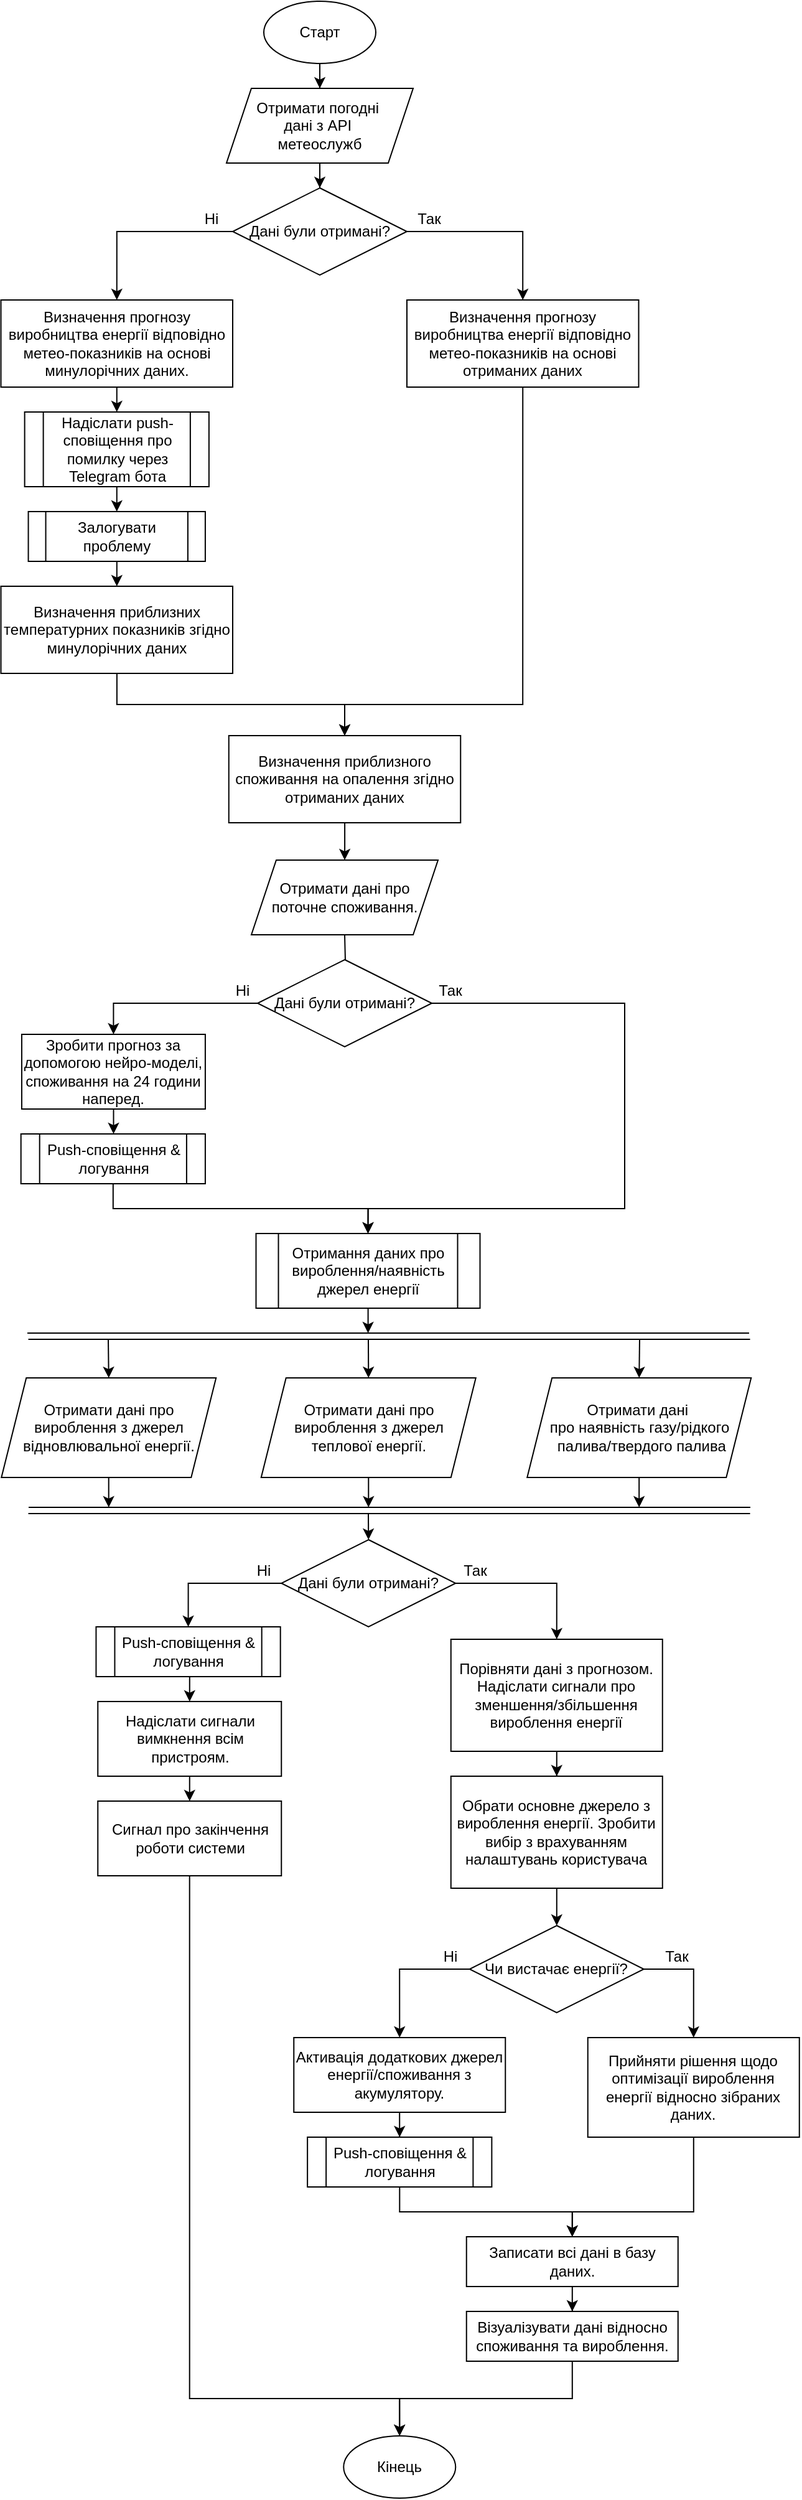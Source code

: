 <mxfile version="24.7.17">
  <diagram name="Page-1" id="BxjMQz30Mz_MSCZgBNKB">
    <mxGraphModel dx="1229" dy="599" grid="1" gridSize="10" guides="1" tooltips="1" connect="1" arrows="1" fold="1" page="1" pageScale="1" pageWidth="850" pageHeight="1100" math="0" shadow="0">
      <root>
        <mxCell id="0" />
        <mxCell id="1" parent="0" />
        <mxCell id="Ivkkb6LGn5xkUz7nyGAj-40" style="edgeStyle=orthogonalEdgeStyle;rounded=0;orthogonalLoop=1;jettySize=auto;html=1;entryX=0.5;entryY=0;entryDx=0;entryDy=0;" parent="1" source="Ivkkb6LGn5xkUz7nyGAj-1" target="Ivkkb6LGn5xkUz7nyGAj-39" edge="1">
          <mxGeometry relative="1" as="geometry" />
        </mxCell>
        <mxCell id="Ivkkb6LGn5xkUz7nyGAj-1" value="Старт" style="ellipse;whiteSpace=wrap;html=1;" parent="1" vertex="1">
          <mxGeometry x="350" y="40" width="90" height="50" as="geometry" />
        </mxCell>
        <mxCell id="Ivkkb6LGn5xkUz7nyGAj-2" value="Кінець" style="ellipse;whiteSpace=wrap;html=1;" parent="1" vertex="1">
          <mxGeometry x="414.13" y="1996" width="90" height="50" as="geometry" />
        </mxCell>
        <mxCell id="Ivkkb6LGn5xkUz7nyGAj-11" style="edgeStyle=orthogonalEdgeStyle;rounded=0;orthogonalLoop=1;jettySize=auto;html=1;entryX=0.5;entryY=0;entryDx=0;entryDy=0;exitX=0;exitY=0.5;exitDx=0;exitDy=0;" parent="1" source="Ivkkb6LGn5xkUz7nyGAj-6" target="Ivkkb6LGn5xkUz7nyGAj-9" edge="1">
          <mxGeometry relative="1" as="geometry" />
        </mxCell>
        <mxCell id="Ivkkb6LGn5xkUz7nyGAj-14" style="edgeStyle=orthogonalEdgeStyle;rounded=0;orthogonalLoop=1;jettySize=auto;html=1;entryX=0.5;entryY=0;entryDx=0;entryDy=0;exitX=1;exitY=0.5;exitDx=0;exitDy=0;" parent="1" source="Ivkkb6LGn5xkUz7nyGAj-6" target="Ivkkb6LGn5xkUz7nyGAj-13" edge="1">
          <mxGeometry relative="1" as="geometry" />
        </mxCell>
        <mxCell id="Ivkkb6LGn5xkUz7nyGAj-6" value="Дані були отримані?" style="rhombus;whiteSpace=wrap;html=1;" parent="1" vertex="1">
          <mxGeometry x="325" y="190" width="140" height="70" as="geometry" />
        </mxCell>
        <mxCell id="Ivkkb6LGn5xkUz7nyGAj-17" style="edgeStyle=orthogonalEdgeStyle;rounded=0;orthogonalLoop=1;jettySize=auto;html=1;exitX=0.5;exitY=1;exitDx=0;exitDy=0;entryX=0.5;entryY=0;entryDx=0;entryDy=0;" parent="1" source="Ivkkb6LGn5xkUz7nyGAj-9" target="Ivkkb6LGn5xkUz7nyGAj-16" edge="1">
          <mxGeometry relative="1" as="geometry" />
        </mxCell>
        <mxCell id="Ivkkb6LGn5xkUz7nyGAj-9" value="Визначення прогнозу виробництва енергії відповідно метео-показників на основі минулорічних даних." style="rounded=0;whiteSpace=wrap;html=1;" parent="1" vertex="1">
          <mxGeometry x="138.75" y="280" width="186.25" height="70" as="geometry" />
        </mxCell>
        <mxCell id="Ivkkb6LGn5xkUz7nyGAj-12" value="Ні" style="text;html=1;align=center;verticalAlign=middle;whiteSpace=wrap;rounded=0;" parent="1" vertex="1">
          <mxGeometry x="277.5" y="200" width="60" height="30" as="geometry" />
        </mxCell>
        <mxCell id="Ivkkb6LGn5xkUz7nyGAj-102" style="edgeStyle=orthogonalEdgeStyle;rounded=0;orthogonalLoop=1;jettySize=auto;html=1;entryX=0.5;entryY=0;entryDx=0;entryDy=0;exitX=0.5;exitY=1;exitDx=0;exitDy=0;" parent="1" source="Ivkkb6LGn5xkUz7nyGAj-13" target="Ivkkb6LGn5xkUz7nyGAj-97" edge="1">
          <mxGeometry relative="1" as="geometry">
            <mxPoint x="558.139" y="355" as="sourcePoint" />
            <mxPoint x="415.005" y="635" as="targetPoint" />
            <Array as="points">
              <mxPoint x="558" y="605" />
              <mxPoint x="415" y="605" />
            </Array>
          </mxGeometry>
        </mxCell>
        <mxCell id="Ivkkb6LGn5xkUz7nyGAj-13" value="Визначення прогнозу виробництва енергії відповідно метео-показників на основі отриманих даних" style="rounded=0;whiteSpace=wrap;html=1;" parent="1" vertex="1">
          <mxGeometry x="465" y="280" width="186.25" height="70" as="geometry" />
        </mxCell>
        <mxCell id="Ivkkb6LGn5xkUz7nyGAj-15" value="Так" style="text;html=1;align=center;verticalAlign=middle;whiteSpace=wrap;rounded=0;" parent="1" vertex="1">
          <mxGeometry x="452.5" y="200" width="60" height="30" as="geometry" />
        </mxCell>
        <mxCell id="Ivkkb6LGn5xkUz7nyGAj-19" style="edgeStyle=orthogonalEdgeStyle;rounded=0;orthogonalLoop=1;jettySize=auto;html=1;exitX=0.5;exitY=1;exitDx=0;exitDy=0;entryX=0.5;entryY=0;entryDx=0;entryDy=0;" parent="1" source="Ivkkb6LGn5xkUz7nyGAj-16" target="Ivkkb6LGn5xkUz7nyGAj-18" edge="1">
          <mxGeometry relative="1" as="geometry" />
        </mxCell>
        <mxCell id="Ivkkb6LGn5xkUz7nyGAj-16" value="Надіслати push-сповіщення про помилку через Telegram бота" style="shape=process;whiteSpace=wrap;html=1;backgroundOutline=1;" parent="1" vertex="1">
          <mxGeometry x="157.81" y="370" width="148.12" height="60" as="geometry" />
        </mxCell>
        <mxCell id="Ivkkb6LGn5xkUz7nyGAj-25" style="edgeStyle=orthogonalEdgeStyle;rounded=0;orthogonalLoop=1;jettySize=auto;html=1;entryX=0.5;entryY=0;entryDx=0;entryDy=0;" parent="1" source="Ivkkb6LGn5xkUz7nyGAj-18" target="Ivkkb6LGn5xkUz7nyGAj-22" edge="1">
          <mxGeometry relative="1" as="geometry" />
        </mxCell>
        <mxCell id="Ivkkb6LGn5xkUz7nyGAj-18" value="Залогувати проблему" style="shape=process;whiteSpace=wrap;html=1;backgroundOutline=1;" parent="1" vertex="1">
          <mxGeometry x="160.77" y="450" width="142.19" height="40" as="geometry" />
        </mxCell>
        <mxCell id="Ivkkb6LGn5xkUz7nyGAj-103" style="edgeStyle=orthogonalEdgeStyle;rounded=0;orthogonalLoop=1;jettySize=auto;html=1;entryX=0.5;entryY=0;entryDx=0;entryDy=0;" parent="1" source="Ivkkb6LGn5xkUz7nyGAj-22" target="Ivkkb6LGn5xkUz7nyGAj-97" edge="1">
          <mxGeometry relative="1" as="geometry" />
        </mxCell>
        <mxCell id="Ivkkb6LGn5xkUz7nyGAj-22" value="Визначення приблизних температурних показників згідно минулорічних даних" style="rounded=0;whiteSpace=wrap;html=1;" parent="1" vertex="1">
          <mxGeometry x="138.75" y="510" width="186.25" height="70" as="geometry" />
        </mxCell>
        <mxCell id="Ivkkb6LGn5xkUz7nyGAj-30" style="edgeStyle=orthogonalEdgeStyle;rounded=0;orthogonalLoop=1;jettySize=auto;html=1;" parent="1" target="Ivkkb6LGn5xkUz7nyGAj-29" edge="1">
          <mxGeometry relative="1" as="geometry">
            <mxPoint x="415" y="790" as="sourcePoint" />
          </mxGeometry>
        </mxCell>
        <mxCell id="Ivkkb6LGn5xkUz7nyGAj-33" style="edgeStyle=orthogonalEdgeStyle;rounded=0;orthogonalLoop=1;jettySize=auto;html=1;entryX=0.5;entryY=0;entryDx=0;entryDy=0;" parent="1" source="Ivkkb6LGn5xkUz7nyGAj-27" target="Ivkkb6LGn5xkUz7nyGAj-32" edge="1">
          <mxGeometry relative="1" as="geometry" />
        </mxCell>
        <mxCell id="Ivkkb6LGn5xkUz7nyGAj-27" value="Зробити прогноз за допомогою нейро-моделі, споживання на 24 години наперед." style="rounded=0;whiteSpace=wrap;html=1;" parent="1" vertex="1">
          <mxGeometry x="155.46" y="870" width="147.5" height="60" as="geometry" />
        </mxCell>
        <mxCell id="Ivkkb6LGn5xkUz7nyGAj-31" style="edgeStyle=orthogonalEdgeStyle;rounded=0;orthogonalLoop=1;jettySize=auto;html=1;entryX=0.5;entryY=0;entryDx=0;entryDy=0;" parent="1" source="Ivkkb6LGn5xkUz7nyGAj-29" target="Ivkkb6LGn5xkUz7nyGAj-27" edge="1">
          <mxGeometry relative="1" as="geometry" />
        </mxCell>
        <mxCell id="Ivkkb6LGn5xkUz7nyGAj-57" style="edgeStyle=orthogonalEdgeStyle;rounded=0;orthogonalLoop=1;jettySize=auto;html=1;entryX=0.5;entryY=0;entryDx=0;entryDy=0;exitX=1;exitY=0.5;exitDx=0;exitDy=0;" parent="1" source="Ivkkb6LGn5xkUz7nyGAj-29" target="Ivkkb6LGn5xkUz7nyGAj-50" edge="1">
          <mxGeometry relative="1" as="geometry">
            <Array as="points">
              <mxPoint x="640" y="845" />
              <mxPoint x="640" y="1010" />
              <mxPoint x="434" y="1010" />
            </Array>
          </mxGeometry>
        </mxCell>
        <mxCell id="Ivkkb6LGn5xkUz7nyGAj-29" value="Дані були отримані?" style="rhombus;whiteSpace=wrap;html=1;" parent="1" vertex="1">
          <mxGeometry x="345" y="810" width="140" height="70" as="geometry" />
        </mxCell>
        <mxCell id="Ivkkb6LGn5xkUz7nyGAj-56" style="edgeStyle=orthogonalEdgeStyle;rounded=0;orthogonalLoop=1;jettySize=auto;html=1;entryX=0.5;entryY=0;entryDx=0;entryDy=0;exitX=0.5;exitY=1;exitDx=0;exitDy=0;" parent="1" source="Ivkkb6LGn5xkUz7nyGAj-32" target="Ivkkb6LGn5xkUz7nyGAj-50" edge="1">
          <mxGeometry relative="1" as="geometry" />
        </mxCell>
        <mxCell id="Ivkkb6LGn5xkUz7nyGAj-32" value="Push-сповіщення &amp;amp; логування" style="shape=process;whiteSpace=wrap;html=1;backgroundOutline=1;" parent="1" vertex="1">
          <mxGeometry x="154.84" y="950" width="148.12" height="40" as="geometry" />
        </mxCell>
        <mxCell id="Ivkkb6LGn5xkUz7nyGAj-37" value="Ні" style="text;html=1;align=center;verticalAlign=middle;whiteSpace=wrap;rounded=0;" parent="1" vertex="1">
          <mxGeometry x="302.96" y="820" width="60" height="30" as="geometry" />
        </mxCell>
        <mxCell id="Ivkkb6LGn5xkUz7nyGAj-41" style="edgeStyle=orthogonalEdgeStyle;rounded=0;orthogonalLoop=1;jettySize=auto;html=1;" parent="1" source="Ivkkb6LGn5xkUz7nyGAj-39" target="Ivkkb6LGn5xkUz7nyGAj-6" edge="1">
          <mxGeometry relative="1" as="geometry" />
        </mxCell>
        <mxCell id="Ivkkb6LGn5xkUz7nyGAj-39" value="Отримати погодні&amp;nbsp;&lt;div&gt;дані з API&amp;nbsp;&lt;/div&gt;&lt;div&gt;метеослужб&lt;/div&gt;" style="shape=parallelogram;perimeter=parallelogramPerimeter;whiteSpace=wrap;html=1;fixedSize=1;" parent="1" vertex="1">
          <mxGeometry x="320" y="110" width="150" height="60" as="geometry" />
        </mxCell>
        <mxCell id="Ivkkb6LGn5xkUz7nyGAj-42" value="Отримати дані про поточне споживання." style="shape=parallelogram;perimeter=parallelogramPerimeter;whiteSpace=wrap;html=1;fixedSize=1;" parent="1" vertex="1">
          <mxGeometry x="340" y="730" width="150" height="60" as="geometry" />
        </mxCell>
        <mxCell id="ppZukQ2vx3Cr6gE9uGFA-11" style="edgeStyle=orthogonalEdgeStyle;rounded=0;orthogonalLoop=1;jettySize=auto;html=1;" edge="1" parent="1" source="Ivkkb6LGn5xkUz7nyGAj-43">
          <mxGeometry relative="1" as="geometry">
            <mxPoint x="225.38" y="1250" as="targetPoint" />
          </mxGeometry>
        </mxCell>
        <mxCell id="Ivkkb6LGn5xkUz7nyGAj-43" value="Отримати дані про вироблення з джерел відновлювальної енергії." style="shape=parallelogram;perimeter=parallelogramPerimeter;whiteSpace=wrap;html=1;fixedSize=1;" parent="1" vertex="1">
          <mxGeometry x="139.13" y="1146" width="172.5" height="80" as="geometry" />
        </mxCell>
        <mxCell id="ppZukQ2vx3Cr6gE9uGFA-10" style="edgeStyle=orthogonalEdgeStyle;rounded=0;orthogonalLoop=1;jettySize=auto;html=1;" edge="1" parent="1" source="Ivkkb6LGn5xkUz7nyGAj-46">
          <mxGeometry relative="1" as="geometry">
            <mxPoint x="434.13" y="1250" as="targetPoint" />
          </mxGeometry>
        </mxCell>
        <mxCell id="Ivkkb6LGn5xkUz7nyGAj-46" value="Отримати дані про вироблення з джерел теплової енергії." style="shape=parallelogram;perimeter=parallelogramPerimeter;whiteSpace=wrap;html=1;fixedSize=1;" parent="1" vertex="1">
          <mxGeometry x="347.88" y="1146" width="172.5" height="80" as="geometry" />
        </mxCell>
        <mxCell id="ppZukQ2vx3Cr6gE9uGFA-9" style="edgeStyle=orthogonalEdgeStyle;rounded=0;orthogonalLoop=1;jettySize=auto;html=1;" edge="1" parent="1" source="Ivkkb6LGn5xkUz7nyGAj-47">
          <mxGeometry relative="1" as="geometry">
            <mxPoint x="651.63" y="1250" as="targetPoint" />
          </mxGeometry>
        </mxCell>
        <mxCell id="Ivkkb6LGn5xkUz7nyGAj-47" value="Отримати дані&amp;nbsp;&lt;div&gt;про наявність газу/рідкого&lt;div&gt;&amp;nbsp;палива/твердого палива&lt;/div&gt;&lt;/div&gt;" style="shape=parallelogram;perimeter=parallelogramPerimeter;whiteSpace=wrap;html=1;fixedSize=1;" parent="1" vertex="1">
          <mxGeometry x="561.63" y="1146" width="180" height="80" as="geometry" />
        </mxCell>
        <mxCell id="ppZukQ2vx3Cr6gE9uGFA-5" style="edgeStyle=orthogonalEdgeStyle;rounded=0;orthogonalLoop=1;jettySize=auto;html=1;" edge="1" parent="1" source="Ivkkb6LGn5xkUz7nyGAj-50">
          <mxGeometry relative="1" as="geometry">
            <mxPoint x="433.75" y="1110" as="targetPoint" />
          </mxGeometry>
        </mxCell>
        <mxCell id="Ivkkb6LGn5xkUz7nyGAj-50" value="Отримання даних про вироблення/наявність джерел енергії" style="shape=process;whiteSpace=wrap;html=1;backgroundOutline=1;" parent="1" vertex="1">
          <mxGeometry x="343.75" y="1030" width="180" height="60" as="geometry" />
        </mxCell>
        <mxCell id="Ivkkb6LGn5xkUz7nyGAj-58" value="Так" style="text;html=1;align=center;verticalAlign=middle;whiteSpace=wrap;rounded=0;" parent="1" vertex="1">
          <mxGeometry x="470" y="820" width="60" height="30" as="geometry" />
        </mxCell>
        <mxCell id="Ivkkb6LGn5xkUz7nyGAj-66" style="edgeStyle=orthogonalEdgeStyle;rounded=0;orthogonalLoop=1;jettySize=auto;html=1;exitX=0;exitY=0.5;exitDx=0;exitDy=0;entryX=0.5;entryY=0;entryDx=0;entryDy=0;" parent="1" source="Ivkkb6LGn5xkUz7nyGAj-59" target="Ivkkb6LGn5xkUz7nyGAj-65" edge="1">
          <mxGeometry relative="1" as="geometry" />
        </mxCell>
        <mxCell id="Ivkkb6LGn5xkUz7nyGAj-73" style="edgeStyle=orthogonalEdgeStyle;rounded=0;orthogonalLoop=1;jettySize=auto;html=1;entryX=0.5;entryY=0;entryDx=0;entryDy=0;exitX=1;exitY=0.5;exitDx=0;exitDy=0;" parent="1" source="Ivkkb6LGn5xkUz7nyGAj-59" target="Ivkkb6LGn5xkUz7nyGAj-72" edge="1">
          <mxGeometry relative="1" as="geometry" />
        </mxCell>
        <mxCell id="Ivkkb6LGn5xkUz7nyGAj-59" value="Дані були отримані?" style="rhombus;whiteSpace=wrap;html=1;" parent="1" vertex="1">
          <mxGeometry x="364.13" y="1276" width="140" height="70" as="geometry" />
        </mxCell>
        <mxCell id="Ivkkb6LGn5xkUz7nyGAj-69" style="edgeStyle=orthogonalEdgeStyle;rounded=0;orthogonalLoop=1;jettySize=auto;html=1;exitX=0.5;exitY=1;exitDx=0;exitDy=0;entryX=0.5;entryY=0;entryDx=0;entryDy=0;" parent="1" source="Ivkkb6LGn5xkUz7nyGAj-64" target="Ivkkb6LGn5xkUz7nyGAj-68" edge="1">
          <mxGeometry relative="1" as="geometry" />
        </mxCell>
        <mxCell id="Ivkkb6LGn5xkUz7nyGAj-64" value="Надіслати сигнали вимкнення всім пристроям." style="rounded=0;whiteSpace=wrap;html=1;" parent="1" vertex="1">
          <mxGeometry x="216.63" y="1406" width="147.5" height="60" as="geometry" />
        </mxCell>
        <mxCell id="Ivkkb6LGn5xkUz7nyGAj-67" style="edgeStyle=orthogonalEdgeStyle;rounded=0;orthogonalLoop=1;jettySize=auto;html=1;exitX=0.5;exitY=1;exitDx=0;exitDy=0;entryX=0.5;entryY=0;entryDx=0;entryDy=0;" parent="1" source="Ivkkb6LGn5xkUz7nyGAj-65" target="Ivkkb6LGn5xkUz7nyGAj-64" edge="1">
          <mxGeometry relative="1" as="geometry" />
        </mxCell>
        <mxCell id="Ivkkb6LGn5xkUz7nyGAj-65" value="Push-сповіщення &amp;amp; логування" style="shape=process;whiteSpace=wrap;html=1;backgroundOutline=1;" parent="1" vertex="1">
          <mxGeometry x="215.22" y="1346" width="148.12" height="40" as="geometry" />
        </mxCell>
        <mxCell id="Ivkkb6LGn5xkUz7nyGAj-94" style="edgeStyle=orthogonalEdgeStyle;rounded=0;orthogonalLoop=1;jettySize=auto;html=1;entryX=0.5;entryY=0;entryDx=0;entryDy=0;" parent="1" source="Ivkkb6LGn5xkUz7nyGAj-68" target="Ivkkb6LGn5xkUz7nyGAj-2" edge="1">
          <mxGeometry relative="1" as="geometry">
            <Array as="points">
              <mxPoint x="290.38" y="1966" />
              <mxPoint x="459.38" y="1966" />
            </Array>
          </mxGeometry>
        </mxCell>
        <mxCell id="Ivkkb6LGn5xkUz7nyGAj-68" value="Сигнал про закінчення роботи системи" style="rounded=0;whiteSpace=wrap;html=1;" parent="1" vertex="1">
          <mxGeometry x="216.63" y="1486" width="147.5" height="60" as="geometry" />
        </mxCell>
        <mxCell id="Ivkkb6LGn5xkUz7nyGAj-70" value="Ні" style="text;html=1;align=center;verticalAlign=middle;whiteSpace=wrap;rounded=0;" parent="1" vertex="1">
          <mxGeometry x="320.38" y="1286" width="60" height="30" as="geometry" />
        </mxCell>
        <mxCell id="Ivkkb6LGn5xkUz7nyGAj-76" style="edgeStyle=orthogonalEdgeStyle;rounded=0;orthogonalLoop=1;jettySize=auto;html=1;entryX=0.5;entryY=0;entryDx=0;entryDy=0;" parent="1" source="Ivkkb6LGn5xkUz7nyGAj-72" target="Ivkkb6LGn5xkUz7nyGAj-75" edge="1">
          <mxGeometry relative="1" as="geometry" />
        </mxCell>
        <mxCell id="Ivkkb6LGn5xkUz7nyGAj-72" value="Порівняти дані з прогнозом. Надіслати сигнали про зменшення/збільшення вироблення енергії" style="rounded=0;whiteSpace=wrap;html=1;" parent="1" vertex="1">
          <mxGeometry x="500.38" y="1356" width="170" height="90" as="geometry" />
        </mxCell>
        <mxCell id="Ivkkb6LGn5xkUz7nyGAj-74" value="Так" style="text;html=1;align=center;verticalAlign=middle;whiteSpace=wrap;rounded=0;" parent="1" vertex="1">
          <mxGeometry x="490.38" y="1286" width="60" height="30" as="geometry" />
        </mxCell>
        <mxCell id="Ivkkb6LGn5xkUz7nyGAj-78" style="edgeStyle=orthogonalEdgeStyle;rounded=0;orthogonalLoop=1;jettySize=auto;html=1;" parent="1" source="Ivkkb6LGn5xkUz7nyGAj-75" target="Ivkkb6LGn5xkUz7nyGAj-77" edge="1">
          <mxGeometry relative="1" as="geometry" />
        </mxCell>
        <mxCell id="Ivkkb6LGn5xkUz7nyGAj-75" value="Обрати основне джерело з вироблення енергії. Зробити вибір з врахуванням налаштувань користувача" style="rounded=0;whiteSpace=wrap;html=1;" parent="1" vertex="1">
          <mxGeometry x="500.38" y="1466" width="170" height="90" as="geometry" />
        </mxCell>
        <mxCell id="Ivkkb6LGn5xkUz7nyGAj-81" style="edgeStyle=orthogonalEdgeStyle;rounded=0;orthogonalLoop=1;jettySize=auto;html=1;exitX=0;exitY=0.5;exitDx=0;exitDy=0;entryX=0.5;entryY=0;entryDx=0;entryDy=0;" parent="1" source="Ivkkb6LGn5xkUz7nyGAj-77" target="Ivkkb6LGn5xkUz7nyGAj-79" edge="1">
          <mxGeometry relative="1" as="geometry" />
        </mxCell>
        <mxCell id="Ivkkb6LGn5xkUz7nyGAj-92" style="edgeStyle=orthogonalEdgeStyle;rounded=0;orthogonalLoop=1;jettySize=auto;html=1;entryX=0.5;entryY=0;entryDx=0;entryDy=0;exitX=1;exitY=0.5;exitDx=0;exitDy=0;" parent="1" source="Ivkkb6LGn5xkUz7nyGAj-77" target="Ivkkb6LGn5xkUz7nyGAj-91" edge="1">
          <mxGeometry relative="1" as="geometry" />
        </mxCell>
        <mxCell id="Ivkkb6LGn5xkUz7nyGAj-77" value="Чи вистачає енергії?" style="rhombus;whiteSpace=wrap;html=1;" parent="1" vertex="1">
          <mxGeometry x="515.38" y="1586" width="140" height="70" as="geometry" />
        </mxCell>
        <mxCell id="Ivkkb6LGn5xkUz7nyGAj-84" style="edgeStyle=orthogonalEdgeStyle;rounded=0;orthogonalLoop=1;jettySize=auto;html=1;entryX=0.5;entryY=0;entryDx=0;entryDy=0;" parent="1" source="Ivkkb6LGn5xkUz7nyGAj-79" target="Ivkkb6LGn5xkUz7nyGAj-83" edge="1">
          <mxGeometry relative="1" as="geometry" />
        </mxCell>
        <mxCell id="Ivkkb6LGn5xkUz7nyGAj-79" value="Активація додаткових джерел енергії/споживання з акумулятору." style="rounded=0;whiteSpace=wrap;html=1;" parent="1" vertex="1">
          <mxGeometry x="374.13" y="1676" width="170" height="60" as="geometry" />
        </mxCell>
        <mxCell id="Ivkkb6LGn5xkUz7nyGAj-82" value="Ні" style="text;html=1;align=center;verticalAlign=middle;whiteSpace=wrap;rounded=0;" parent="1" vertex="1">
          <mxGeometry x="470.38" y="1596" width="60" height="30" as="geometry" />
        </mxCell>
        <mxCell id="Ivkkb6LGn5xkUz7nyGAj-86" style="edgeStyle=orthogonalEdgeStyle;rounded=0;orthogonalLoop=1;jettySize=auto;html=1;entryX=0.5;entryY=0;entryDx=0;entryDy=0;" parent="1" source="Ivkkb6LGn5xkUz7nyGAj-83" target="Ivkkb6LGn5xkUz7nyGAj-85" edge="1">
          <mxGeometry relative="1" as="geometry" />
        </mxCell>
        <mxCell id="Ivkkb6LGn5xkUz7nyGAj-83" value="Push-сповіщення &amp;amp; логування" style="shape=process;whiteSpace=wrap;html=1;backgroundOutline=1;" parent="1" vertex="1">
          <mxGeometry x="385.07" y="1756" width="148.12" height="40" as="geometry" />
        </mxCell>
        <mxCell id="Ivkkb6LGn5xkUz7nyGAj-90" style="edgeStyle=orthogonalEdgeStyle;rounded=0;orthogonalLoop=1;jettySize=auto;html=1;entryX=0.5;entryY=0;entryDx=0;entryDy=0;entryPerimeter=0;" parent="1" source="Ivkkb6LGn5xkUz7nyGAj-85" target="Ivkkb6LGn5xkUz7nyGAj-89" edge="1">
          <mxGeometry relative="1" as="geometry" />
        </mxCell>
        <mxCell id="Ivkkb6LGn5xkUz7nyGAj-85" value="Записати всі дані в базу даних." style="rounded=0;whiteSpace=wrap;html=1;" parent="1" vertex="1">
          <mxGeometry x="512.88" y="1836" width="170" height="40" as="geometry" />
        </mxCell>
        <mxCell id="Ivkkb6LGn5xkUz7nyGAj-88" value="Так" style="text;html=1;align=center;verticalAlign=middle;whiteSpace=wrap;rounded=0;" parent="1" vertex="1">
          <mxGeometry x="651.63" y="1596" width="60" height="30" as="geometry" />
        </mxCell>
        <mxCell id="Ivkkb6LGn5xkUz7nyGAj-95" style="edgeStyle=orthogonalEdgeStyle;rounded=0;orthogonalLoop=1;jettySize=auto;html=1;entryX=0.5;entryY=0;entryDx=0;entryDy=0;" parent="1" source="Ivkkb6LGn5xkUz7nyGAj-89" target="Ivkkb6LGn5xkUz7nyGAj-2" edge="1">
          <mxGeometry relative="1" as="geometry">
            <Array as="points">
              <mxPoint x="598.38" y="1966" />
              <mxPoint x="459.38" y="1966" />
            </Array>
          </mxGeometry>
        </mxCell>
        <mxCell id="Ivkkb6LGn5xkUz7nyGAj-89" value="Візуалізувати дані відносно споживання та вироблення." style="rounded=0;whiteSpace=wrap;html=1;" parent="1" vertex="1">
          <mxGeometry x="512.88" y="1896" width="170" height="40" as="geometry" />
        </mxCell>
        <mxCell id="Ivkkb6LGn5xkUz7nyGAj-93" style="edgeStyle=orthogonalEdgeStyle;rounded=0;orthogonalLoop=1;jettySize=auto;html=1;entryX=0.5;entryY=0;entryDx=0;entryDy=0;" parent="1" source="Ivkkb6LGn5xkUz7nyGAj-91" target="Ivkkb6LGn5xkUz7nyGAj-85" edge="1">
          <mxGeometry relative="1" as="geometry">
            <Array as="points">
              <mxPoint x="695.38" y="1816" />
              <mxPoint x="598.38" y="1816" />
            </Array>
          </mxGeometry>
        </mxCell>
        <mxCell id="Ivkkb6LGn5xkUz7nyGAj-91" value="Прийняти рішення щодо оптимізації вироблення енергії відносно зібраних даних." style="rounded=0;whiteSpace=wrap;html=1;" parent="1" vertex="1">
          <mxGeometry x="610.38" y="1676" width="170" height="80" as="geometry" />
        </mxCell>
        <mxCell id="Ivkkb6LGn5xkUz7nyGAj-100" style="edgeStyle=orthogonalEdgeStyle;rounded=0;orthogonalLoop=1;jettySize=auto;html=1;entryX=0.5;entryY=0;entryDx=0;entryDy=0;" parent="1" source="Ivkkb6LGn5xkUz7nyGAj-97" target="Ivkkb6LGn5xkUz7nyGAj-42" edge="1">
          <mxGeometry relative="1" as="geometry" />
        </mxCell>
        <mxCell id="Ivkkb6LGn5xkUz7nyGAj-97" value="Визначення приблизного споживання на опалення згідно отриманих даних" style="rounded=0;whiteSpace=wrap;html=1;" parent="1" vertex="1">
          <mxGeometry x="321.88" y="630" width="186.25" height="70" as="geometry" />
        </mxCell>
        <mxCell id="ppZukQ2vx3Cr6gE9uGFA-1" value="" style="endArrow=none;html=1;rounded=0;" edge="1" parent="1">
          <mxGeometry width="50" height="50" relative="1" as="geometry">
            <mxPoint x="160" y="1110" as="sourcePoint" />
            <mxPoint x="740" y="1110" as="targetPoint" />
          </mxGeometry>
        </mxCell>
        <mxCell id="ppZukQ2vx3Cr6gE9uGFA-2" value="" style="endArrow=none;html=1;rounded=0;" edge="1" parent="1">
          <mxGeometry width="50" height="50" relative="1" as="geometry">
            <mxPoint x="160.77" y="1115" as="sourcePoint" />
            <mxPoint x="740.77" y="1115" as="targetPoint" />
          </mxGeometry>
        </mxCell>
        <mxCell id="ppZukQ2vx3Cr6gE9uGFA-3" value="" style="endArrow=none;html=1;rounded=0;" edge="1" parent="1">
          <mxGeometry width="50" height="50" relative="1" as="geometry">
            <mxPoint x="161" y="1250" as="sourcePoint" />
            <mxPoint x="741" y="1250" as="targetPoint" />
          </mxGeometry>
        </mxCell>
        <mxCell id="ppZukQ2vx3Cr6gE9uGFA-4" value="" style="endArrow=none;html=1;rounded=0;" edge="1" parent="1">
          <mxGeometry width="50" height="50" relative="1" as="geometry">
            <mxPoint x="160.77" y="1255" as="sourcePoint" />
            <mxPoint x="740.77" y="1255" as="targetPoint" />
          </mxGeometry>
        </mxCell>
        <mxCell id="ppZukQ2vx3Cr6gE9uGFA-6" value="" style="endArrow=classic;html=1;rounded=0;entryX=0.5;entryY=0;entryDx=0;entryDy=0;" edge="1" parent="1" target="Ivkkb6LGn5xkUz7nyGAj-46">
          <mxGeometry width="50" height="50" relative="1" as="geometry">
            <mxPoint x="434" y="1115" as="sourcePoint" />
            <mxPoint x="434.13" y="1141" as="targetPoint" />
          </mxGeometry>
        </mxCell>
        <mxCell id="ppZukQ2vx3Cr6gE9uGFA-7" value="" style="endArrow=classic;html=1;rounded=0;entryX=0.5;entryY=0;entryDx=0;entryDy=0;" edge="1" parent="1" target="Ivkkb6LGn5xkUz7nyGAj-43">
          <mxGeometry width="50" height="50" relative="1" as="geometry">
            <mxPoint x="225" y="1115" as="sourcePoint" />
            <mxPoint x="225.38" y="1141" as="targetPoint" />
          </mxGeometry>
        </mxCell>
        <mxCell id="ppZukQ2vx3Cr6gE9uGFA-8" value="" style="endArrow=classic;html=1;rounded=0;entryX=0.5;entryY=0;entryDx=0;entryDy=0;" edge="1" parent="1" target="Ivkkb6LGn5xkUz7nyGAj-47">
          <mxGeometry width="50" height="50" relative="1" as="geometry">
            <mxPoint x="652" y="1115" as="sourcePoint" />
            <mxPoint x="640" y="1146" as="targetPoint" />
          </mxGeometry>
        </mxCell>
        <mxCell id="ppZukQ2vx3Cr6gE9uGFA-12" value="" style="endArrow=classic;html=1;rounded=0;entryX=0.5;entryY=0;entryDx=0;entryDy=0;" edge="1" parent="1" target="Ivkkb6LGn5xkUz7nyGAj-59">
          <mxGeometry width="50" height="50" relative="1" as="geometry">
            <mxPoint x="434" y="1255" as="sourcePoint" />
            <mxPoint x="434.13" y="1271" as="targetPoint" />
          </mxGeometry>
        </mxCell>
      </root>
    </mxGraphModel>
  </diagram>
</mxfile>
